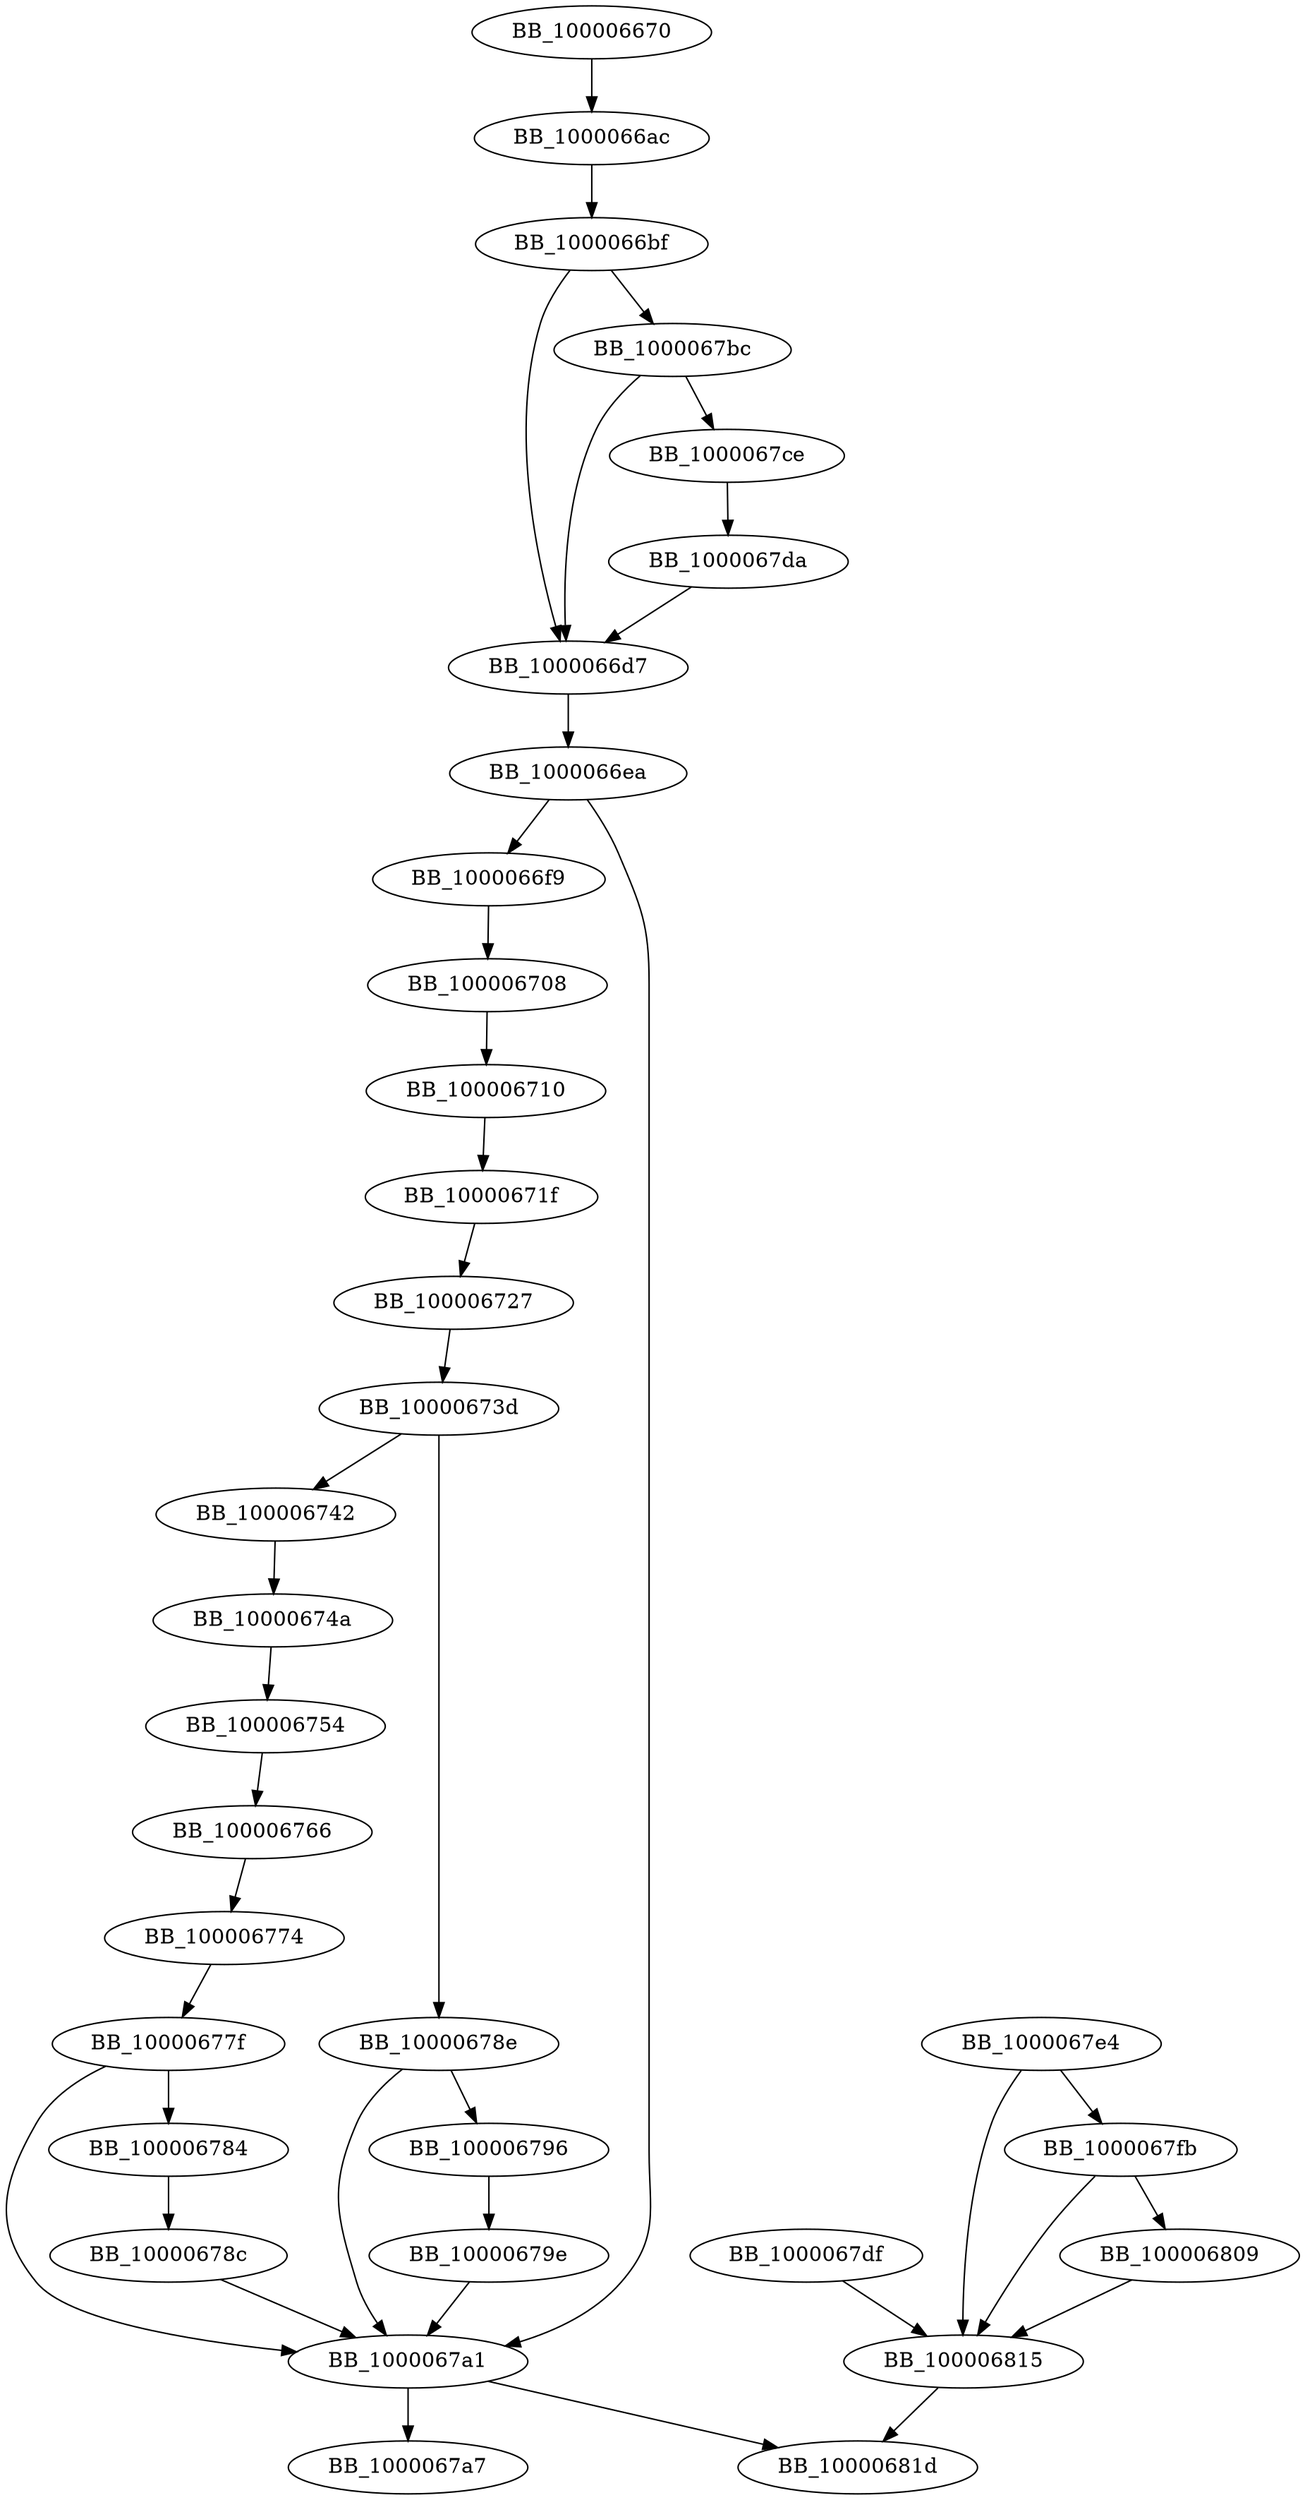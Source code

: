 DiGraph __ZN4Hash8MD5_FILEEPc{
BB_100006670->BB_1000066ac
BB_1000066ac->BB_1000066bf
BB_1000066bf->BB_1000066d7
BB_1000066bf->BB_1000067bc
BB_1000066d7->BB_1000066ea
BB_1000066ea->BB_1000066f9
BB_1000066ea->BB_1000067a1
BB_1000066f9->BB_100006708
BB_100006708->BB_100006710
BB_100006710->BB_10000671f
BB_10000671f->BB_100006727
BB_100006727->BB_10000673d
BB_10000673d->BB_100006742
BB_10000673d->BB_10000678e
BB_100006742->BB_10000674a
BB_10000674a->BB_100006754
BB_100006754->BB_100006766
BB_100006766->BB_100006774
BB_100006774->BB_10000677f
BB_10000677f->BB_100006784
BB_10000677f->BB_1000067a1
BB_100006784->BB_10000678c
BB_10000678c->BB_1000067a1
BB_10000678e->BB_100006796
BB_10000678e->BB_1000067a1
BB_100006796->BB_10000679e
BB_10000679e->BB_1000067a1
BB_1000067a1->BB_1000067a7
BB_1000067a1->BB_10000681d
BB_1000067bc->BB_1000066d7
BB_1000067bc->BB_1000067ce
BB_1000067ce->BB_1000067da
BB_1000067da->BB_1000066d7
BB_1000067df->BB_100006815
BB_1000067e4->BB_1000067fb
BB_1000067e4->BB_100006815
BB_1000067fb->BB_100006809
BB_1000067fb->BB_100006815
BB_100006809->BB_100006815
BB_100006815->BB_10000681d
}
